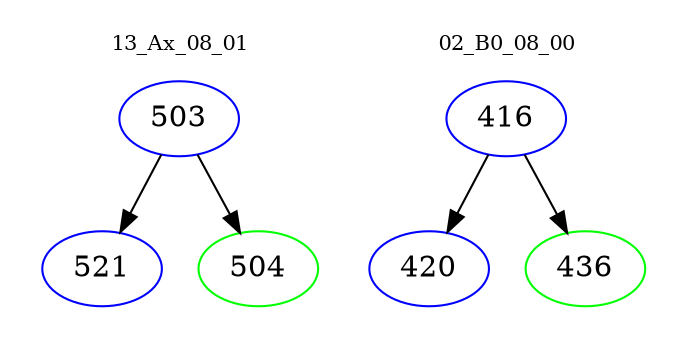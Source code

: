 digraph{
subgraph cluster_0 {
color = white
label = "13_Ax_08_01";
fontsize=10;
T0_503 [label="503", color="blue"]
T0_503 -> T0_521 [color="black"]
T0_521 [label="521", color="blue"]
T0_503 -> T0_504 [color="black"]
T0_504 [label="504", color="green"]
}
subgraph cluster_1 {
color = white
label = "02_B0_08_00";
fontsize=10;
T1_416 [label="416", color="blue"]
T1_416 -> T1_420 [color="black"]
T1_420 [label="420", color="blue"]
T1_416 -> T1_436 [color="black"]
T1_436 [label="436", color="green"]
}
}
